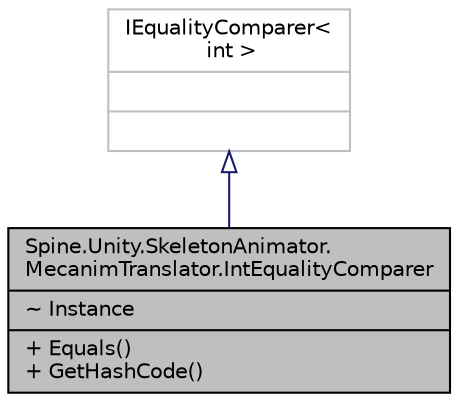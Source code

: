 digraph "Spine.Unity.SkeletonAnimator.MecanimTranslator.IntEqualityComparer"
{
 // LATEX_PDF_SIZE
  edge [fontname="Helvetica",fontsize="10",labelfontname="Helvetica",labelfontsize="10"];
  node [fontname="Helvetica",fontsize="10",shape=record];
  Node1 [label="{Spine.Unity.SkeletonAnimator.\lMecanimTranslator.IntEqualityComparer\n|~ Instance\l|+ Equals()\l+ GetHashCode()\l}",height=0.2,width=0.4,color="black", fillcolor="grey75", style="filled", fontcolor="black",tooltip=" "];
  Node2 -> Node1 [dir="back",color="midnightblue",fontsize="10",style="solid",arrowtail="onormal",fontname="Helvetica"];
  Node2 [label="{IEqualityComparer\<\l int \>\n||}",height=0.2,width=0.4,color="grey75", fillcolor="white", style="filled",tooltip=" "];
}
